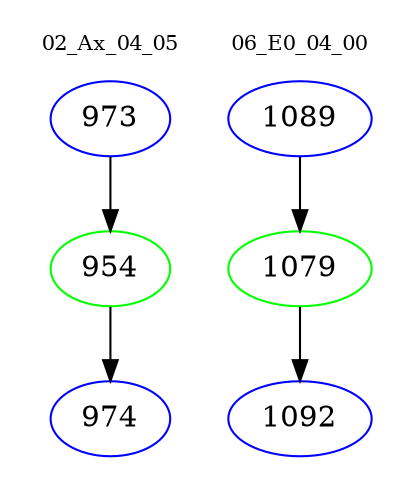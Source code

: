 digraph{
subgraph cluster_0 {
color = white
label = "02_Ax_04_05";
fontsize=10;
T0_973 [label="973", color="blue"]
T0_973 -> T0_954 [color="black"]
T0_954 [label="954", color="green"]
T0_954 -> T0_974 [color="black"]
T0_974 [label="974", color="blue"]
}
subgraph cluster_1 {
color = white
label = "06_E0_04_00";
fontsize=10;
T1_1089 [label="1089", color="blue"]
T1_1089 -> T1_1079 [color="black"]
T1_1079 [label="1079", color="green"]
T1_1079 -> T1_1092 [color="black"]
T1_1092 [label="1092", color="blue"]
}
}
